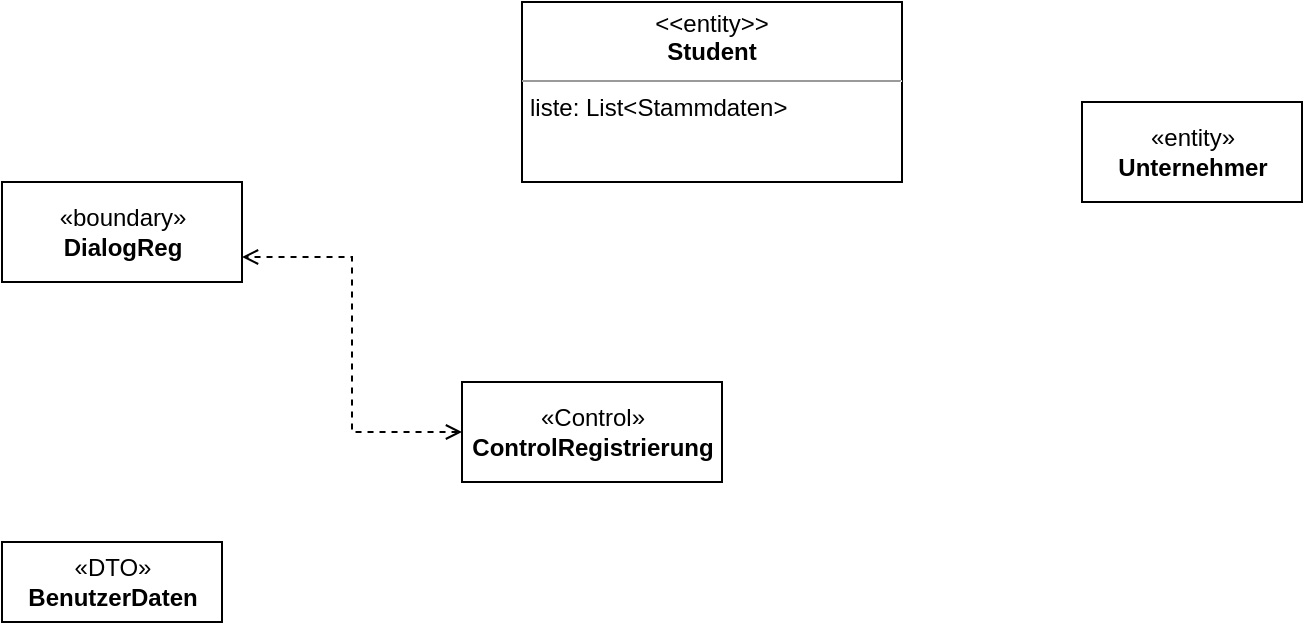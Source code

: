 <mxfile version="14.6.9" type="github">
  <diagram id="C5RBs43oDa-KdzZeNtuy" name="Page-1">
    <mxGraphModel dx="981" dy="526" grid="1" gridSize="10" guides="1" tooltips="1" connect="1" arrows="1" fold="1" page="1" pageScale="1" pageWidth="827" pageHeight="1169" math="0" shadow="0">
      <root>
        <mxCell id="WIyWlLk6GJQsqaUBKTNV-0" />
        <mxCell id="WIyWlLk6GJQsqaUBKTNV-1" parent="WIyWlLk6GJQsqaUBKTNV-0" />
        <mxCell id="FNFGRxiD56ECUeR6mqJK-1" value="«entity»&lt;br&gt;&lt;b&gt;Unternehmer&lt;/b&gt;" style="html=1;" vertex="1" parent="WIyWlLk6GJQsqaUBKTNV-1">
          <mxGeometry x="620" y="110" width="110" height="50" as="geometry" />
        </mxCell>
        <mxCell id="FNFGRxiD56ECUeR6mqJK-6" style="edgeStyle=orthogonalEdgeStyle;rounded=0;orthogonalLoop=1;jettySize=auto;html=1;entryX=1;entryY=0.75;entryDx=0;entryDy=0;dashed=1;endArrow=open;endFill=0;startArrow=open;startFill=0;" edge="1" parent="WIyWlLk6GJQsqaUBKTNV-1" source="FNFGRxiD56ECUeR6mqJK-3" target="FNFGRxiD56ECUeR6mqJK-5">
          <mxGeometry relative="1" as="geometry" />
        </mxCell>
        <mxCell id="FNFGRxiD56ECUeR6mqJK-3" value="«Control»&lt;br&gt;&lt;b&gt;ControlRegistrierung&lt;/b&gt;" style="html=1;" vertex="1" parent="WIyWlLk6GJQsqaUBKTNV-1">
          <mxGeometry x="310" y="250" width="130" height="50" as="geometry" />
        </mxCell>
        <mxCell id="FNFGRxiD56ECUeR6mqJK-5" value="«boundary»&lt;br&gt;&lt;b&gt;DialogReg&lt;/b&gt;" style="html=1;" vertex="1" parent="WIyWlLk6GJQsqaUBKTNV-1">
          <mxGeometry x="80" y="150" width="120" height="50" as="geometry" />
        </mxCell>
        <mxCell id="FNFGRxiD56ECUeR6mqJK-7" value="«DTO»&lt;br&gt;&lt;b&gt;BenutzerDaten&lt;/b&gt;" style="html=1;" vertex="1" parent="WIyWlLk6GJQsqaUBKTNV-1">
          <mxGeometry x="80" y="330" width="110" height="40" as="geometry" />
        </mxCell>
        <mxCell id="FNFGRxiD56ECUeR6mqJK-8" value="&lt;p style=&quot;margin: 0px ; margin-top: 4px ; text-align: center&quot;&gt;&amp;lt;&amp;lt;entity&amp;gt;&amp;gt;&lt;br&gt;&lt;b&gt;Student&lt;/b&gt;&lt;/p&gt;&lt;hr size=&quot;1&quot;&gt;&lt;p style=&quot;margin: 0px ; margin-left: 4px&quot;&gt;&lt;span style=&quot;text-align: center&quot;&gt;liste: List&amp;lt;Stammdaten&amp;gt;&lt;/span&gt;&lt;br&gt;&lt;br&gt;&lt;/p&gt;&lt;p style=&quot;margin: 0px ; margin-left: 4px&quot;&gt;&lt;br&gt;&lt;/p&gt;" style="verticalAlign=top;align=left;overflow=fill;fontSize=12;fontFamily=Helvetica;html=1;" vertex="1" parent="WIyWlLk6GJQsqaUBKTNV-1">
          <mxGeometry x="340" y="60" width="190" height="90" as="geometry" />
        </mxCell>
      </root>
    </mxGraphModel>
  </diagram>
</mxfile>
